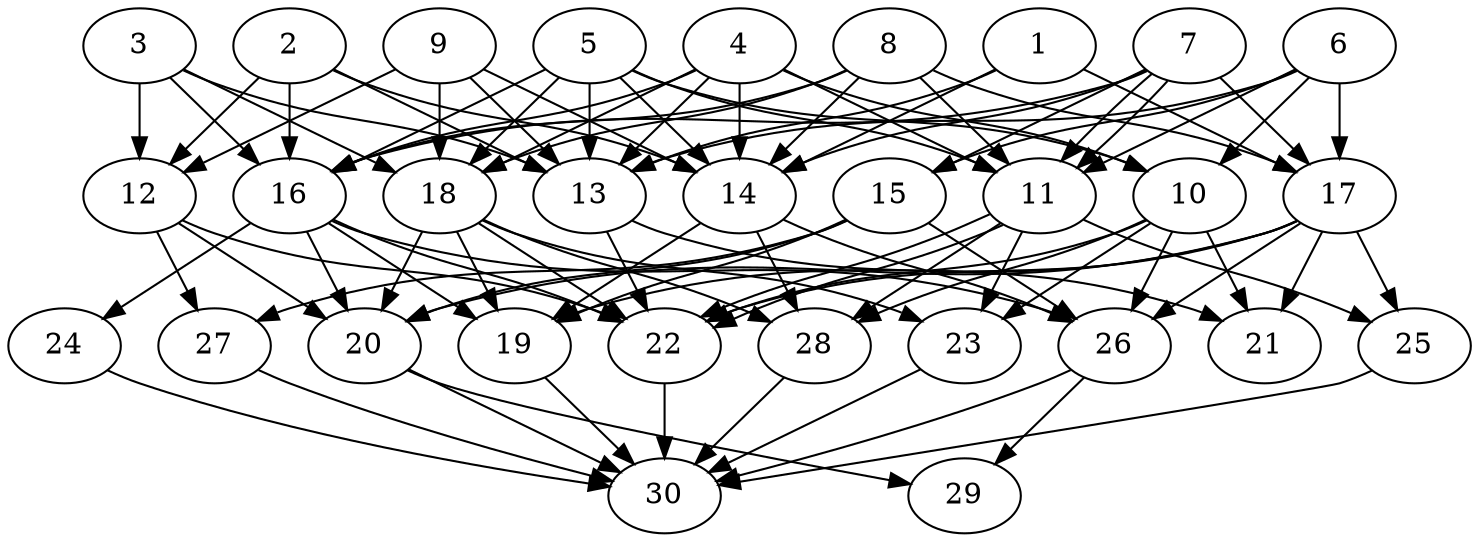 // DAG automatically generated by daggen at Thu Oct  3 14:04:18 2019
// ./daggen --dot -n 30 --ccr 0.4 --fat 0.7 --regular 0.9 --density 0.9 --mindata 5242880 --maxdata 52428800 
digraph G {
  1 [size="61719040", alpha="0.18", expect_size="24687616"] 
  1 -> 13 [size ="24687616"]
  1 -> 14 [size ="24687616"]
  1 -> 17 [size ="24687616"]
  2 [size="118302720", alpha="0.13", expect_size="47321088"] 
  2 -> 12 [size ="47321088"]
  2 -> 13 [size ="47321088"]
  2 -> 14 [size ="47321088"]
  2 -> 16 [size ="47321088"]
  3 [size="127680000", alpha="0.02", expect_size="51072000"] 
  3 -> 12 [size ="51072000"]
  3 -> 13 [size ="51072000"]
  3 -> 16 [size ="51072000"]
  3 -> 18 [size ="51072000"]
  4 [size="62312960", alpha="0.17", expect_size="24925184"] 
  4 -> 10 [size ="24925184"]
  4 -> 11 [size ="24925184"]
  4 -> 13 [size ="24925184"]
  4 -> 14 [size ="24925184"]
  4 -> 16 [size ="24925184"]
  4 -> 18 [size ="24925184"]
  5 [size="66519040", alpha="0.17", expect_size="26607616"] 
  5 -> 10 [size ="26607616"]
  5 -> 11 [size ="26607616"]
  5 -> 13 [size ="26607616"]
  5 -> 14 [size ="26607616"]
  5 -> 16 [size ="26607616"]
  5 -> 18 [size ="26607616"]
  6 [size="83553280", alpha="0.12", expect_size="33421312"] 
  6 -> 10 [size ="33421312"]
  6 -> 11 [size ="33421312"]
  6 -> 13 [size ="33421312"]
  6 -> 15 [size ="33421312"]
  6 -> 17 [size ="33421312"]
  7 [size="57088000", alpha="0.02", expect_size="22835200"] 
  7 -> 11 [size ="22835200"]
  7 -> 11 [size ="22835200"]
  7 -> 14 [size ="22835200"]
  7 -> 15 [size ="22835200"]
  7 -> 16 [size ="22835200"]
  7 -> 17 [size ="22835200"]
  8 [size="110748160", alpha="0.20", expect_size="44299264"] 
  8 -> 11 [size ="44299264"]
  8 -> 14 [size ="44299264"]
  8 -> 16 [size ="44299264"]
  8 -> 17 [size ="44299264"]
  8 -> 18 [size ="44299264"]
  9 [size="106787840", alpha="0.01", expect_size="42715136"] 
  9 -> 12 [size ="42715136"]
  9 -> 13 [size ="42715136"]
  9 -> 14 [size ="42715136"]
  9 -> 18 [size ="42715136"]
  10 [size="46164480", alpha="0.01", expect_size="18465792"] 
  10 -> 21 [size ="18465792"]
  10 -> 22 [size ="18465792"]
  10 -> 23 [size ="18465792"]
  10 -> 26 [size ="18465792"]
  10 -> 28 [size ="18465792"]
  11 [size="65904640", alpha="0.13", expect_size="26361856"] 
  11 -> 22 [size ="26361856"]
  11 -> 22 [size ="26361856"]
  11 -> 23 [size ="26361856"]
  11 -> 25 [size ="26361856"]
  11 -> 28 [size ="26361856"]
  12 [size="51512320", alpha="0.18", expect_size="20604928"] 
  12 -> 20 [size ="20604928"]
  12 -> 22 [size ="20604928"]
  12 -> 27 [size ="20604928"]
  13 [size="129141760", alpha="0.17", expect_size="51656704"] 
  13 -> 21 [size ="51656704"]
  13 -> 22 [size ="51656704"]
  14 [size="20633600", alpha="0.16", expect_size="8253440"] 
  14 -> 19 [size ="8253440"]
  14 -> 26 [size ="8253440"]
  14 -> 28 [size ="8253440"]
  15 [size="122923520", alpha="0.04", expect_size="49169408"] 
  15 -> 19 [size ="49169408"]
  15 -> 20 [size ="49169408"]
  15 -> 26 [size ="49169408"]
  15 -> 27 [size ="49169408"]
  16 [size="105259520", alpha="0.04", expect_size="42103808"] 
  16 -> 19 [size ="42103808"]
  16 -> 20 [size ="42103808"]
  16 -> 22 [size ="42103808"]
  16 -> 24 [size ="42103808"]
  16 -> 26 [size ="42103808"]
  17 [size="59765760", alpha="0.01", expect_size="23906304"] 
  17 -> 19 [size ="23906304"]
  17 -> 20 [size ="23906304"]
  17 -> 21 [size ="23906304"]
  17 -> 22 [size ="23906304"]
  17 -> 25 [size ="23906304"]
  17 -> 26 [size ="23906304"]
  18 [size="69324800", alpha="0.02", expect_size="27729920"] 
  18 -> 19 [size ="27729920"]
  18 -> 20 [size ="27729920"]
  18 -> 22 [size ="27729920"]
  18 -> 23 [size ="27729920"]
  18 -> 28 [size ="27729920"]
  19 [size="68774400", alpha="0.06", expect_size="27509760"] 
  19 -> 30 [size ="27509760"]
  20 [size="76344320", alpha="0.12", expect_size="30537728"] 
  20 -> 29 [size ="30537728"]
  20 -> 30 [size ="30537728"]
  21 [size="81866240", alpha="0.05", expect_size="32746496"] 
  22 [size="40880640", alpha="0.17", expect_size="16352256"] 
  22 -> 30 [size ="16352256"]
  23 [size="26695680", alpha="0.07", expect_size="10678272"] 
  23 -> 30 [size ="10678272"]
  24 [size="124881920", alpha="0.06", expect_size="49952768"] 
  24 -> 30 [size ="49952768"]
  25 [size="104186880", alpha="0.15", expect_size="41674752"] 
  25 -> 30 [size ="41674752"]
  26 [size="126090240", alpha="0.15", expect_size="50436096"] 
  26 -> 29 [size ="50436096"]
  26 -> 30 [size ="50436096"]
  27 [size="30266880", alpha="0.02", expect_size="12106752"] 
  27 -> 30 [size ="12106752"]
  28 [size="36285440", alpha="0.06", expect_size="14514176"] 
  28 -> 30 [size ="14514176"]
  29 [size="50728960", alpha="0.06", expect_size="20291584"] 
  30 [size="88522240", alpha="0.12", expect_size="35408896"] 
}
